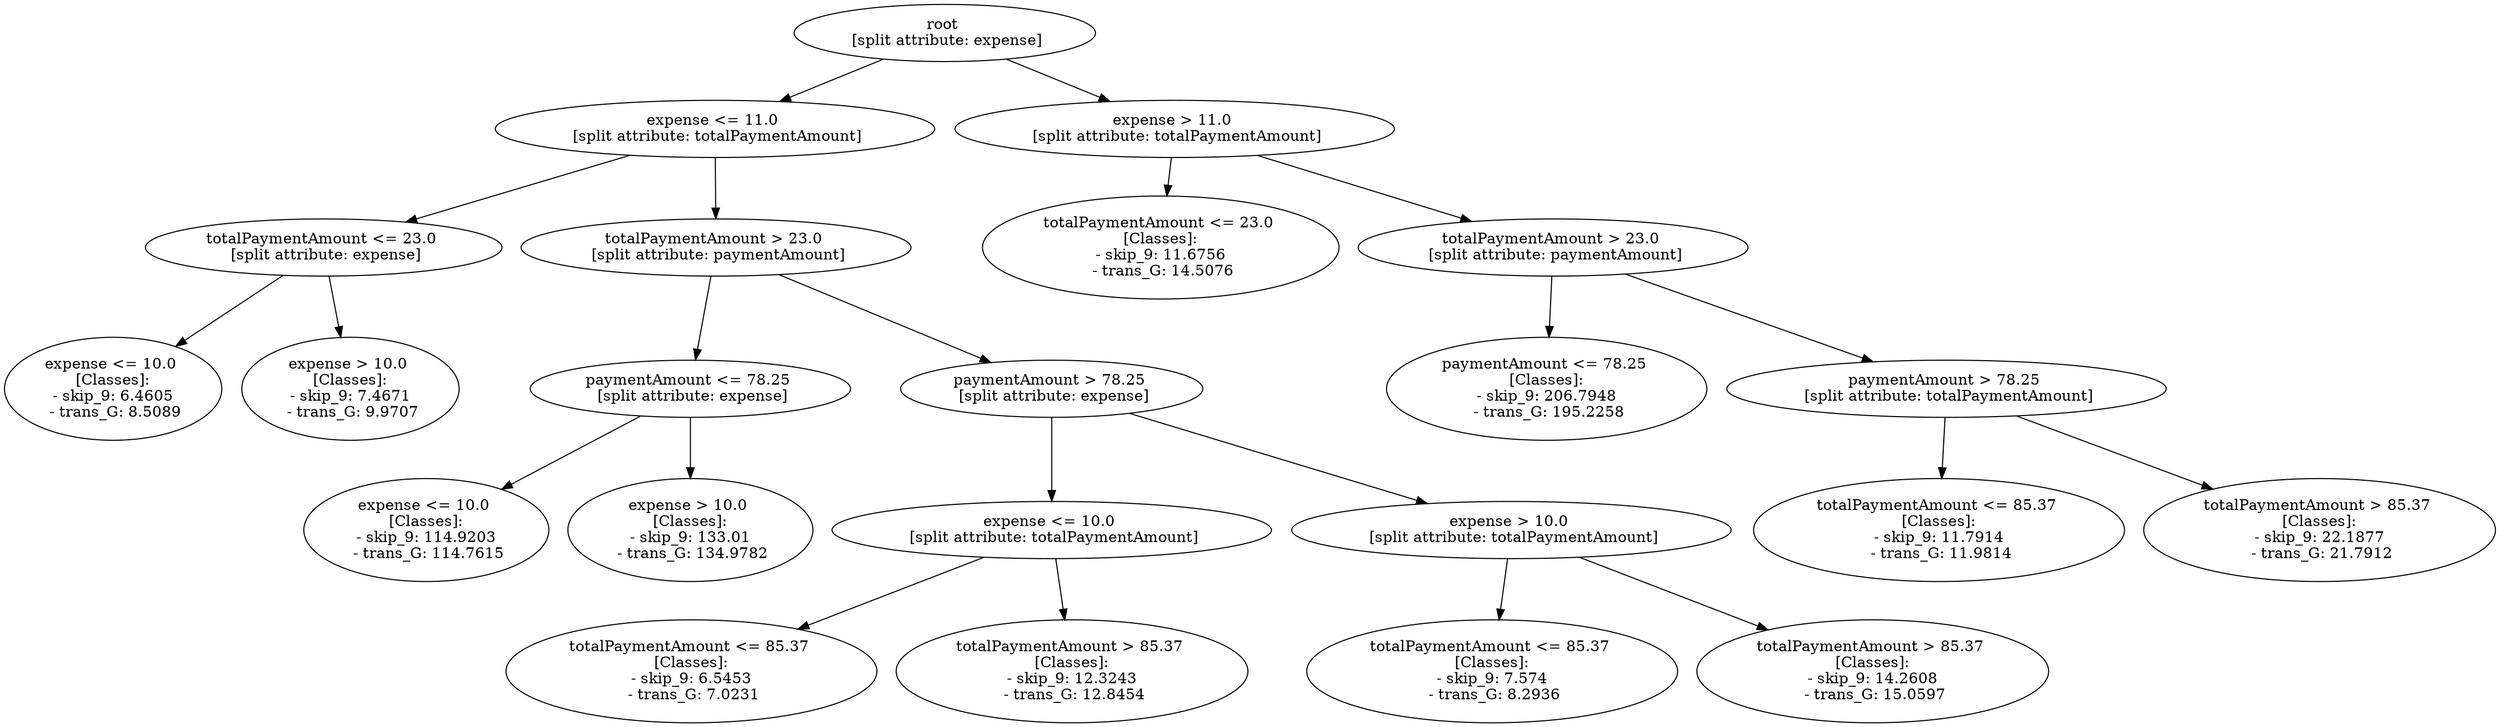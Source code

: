 // Road_Traffic_Fine_Management_Process-p_13-8
digraph "Road_Traffic_Fine_Management_Process-p_13-8" {
	"6b69866e-2fd2-47bf-b9ed-3d72f0dc3be9" [label="root 
 [split attribute: expense]"]
	"2678161d-5dbd-471c-b4a0-daf375390883" [label="expense <= 11.0 
 [split attribute: totalPaymentAmount]"]
	"6b69866e-2fd2-47bf-b9ed-3d72f0dc3be9" -> "2678161d-5dbd-471c-b4a0-daf375390883"
	"dcba69df-a138-4579-ae7e-e0eb8e87c475" [label="totalPaymentAmount <= 23.0 
 [split attribute: expense]"]
	"2678161d-5dbd-471c-b4a0-daf375390883" -> "dcba69df-a138-4579-ae7e-e0eb8e87c475"
	"5570dc62-6169-4957-b13d-23661b4795e8" [label="expense <= 10.0 
 [Classes]: 
 - skip_9: 6.4605 
 - trans_G: 8.5089"]
	"dcba69df-a138-4579-ae7e-e0eb8e87c475" -> "5570dc62-6169-4957-b13d-23661b4795e8"
	"74c5aca1-31e1-4483-8439-bc4a93696e25" [label="expense > 10.0 
 [Classes]: 
 - skip_9: 7.4671 
 - trans_G: 9.9707"]
	"dcba69df-a138-4579-ae7e-e0eb8e87c475" -> "74c5aca1-31e1-4483-8439-bc4a93696e25"
	"cc676029-9841-46ed-a456-872cb0b03ee1" [label="totalPaymentAmount > 23.0 
 [split attribute: paymentAmount]"]
	"2678161d-5dbd-471c-b4a0-daf375390883" -> "cc676029-9841-46ed-a456-872cb0b03ee1"
	"8fcb2c11-2f97-44ad-b8e0-131ccf403937" [label="paymentAmount <= 78.25 
 [split attribute: expense]"]
	"cc676029-9841-46ed-a456-872cb0b03ee1" -> "8fcb2c11-2f97-44ad-b8e0-131ccf403937"
	"7d638f93-d775-41a1-a41d-1b4ebc9c0b3f" [label="expense <= 10.0 
 [Classes]: 
 - skip_9: 114.9203 
 - trans_G: 114.7615"]
	"8fcb2c11-2f97-44ad-b8e0-131ccf403937" -> "7d638f93-d775-41a1-a41d-1b4ebc9c0b3f"
	"5452be71-2c12-4ac3-ab3b-f20e3d84a427" [label="expense > 10.0 
 [Classes]: 
 - skip_9: 133.01 
 - trans_G: 134.9782"]
	"8fcb2c11-2f97-44ad-b8e0-131ccf403937" -> "5452be71-2c12-4ac3-ab3b-f20e3d84a427"
	"c7961856-88f3-4c2d-880f-4b64964ee457" [label="paymentAmount > 78.25 
 [split attribute: expense]"]
	"cc676029-9841-46ed-a456-872cb0b03ee1" -> "c7961856-88f3-4c2d-880f-4b64964ee457"
	"1d2b3c5d-c388-4bc0-825a-0cad2500fe8e" [label="expense <= 10.0 
 [split attribute: totalPaymentAmount]"]
	"c7961856-88f3-4c2d-880f-4b64964ee457" -> "1d2b3c5d-c388-4bc0-825a-0cad2500fe8e"
	"407c2149-4312-408d-b628-f62f1ba02819" [label="totalPaymentAmount <= 85.37 
 [Classes]: 
 - skip_9: 6.5453 
 - trans_G: 7.0231"]
	"1d2b3c5d-c388-4bc0-825a-0cad2500fe8e" -> "407c2149-4312-408d-b628-f62f1ba02819"
	"69f1a6db-ba83-436b-9edc-8da0995f2408" [label="totalPaymentAmount > 85.37 
 [Classes]: 
 - skip_9: 12.3243 
 - trans_G: 12.8454"]
	"1d2b3c5d-c388-4bc0-825a-0cad2500fe8e" -> "69f1a6db-ba83-436b-9edc-8da0995f2408"
	"7fd363e4-aef3-4741-a06e-db42fb6e2de4" [label="expense > 10.0 
 [split attribute: totalPaymentAmount]"]
	"c7961856-88f3-4c2d-880f-4b64964ee457" -> "7fd363e4-aef3-4741-a06e-db42fb6e2de4"
	"66d4778a-0711-4fab-bdcd-385ecc0adefe" [label="totalPaymentAmount <= 85.37 
 [Classes]: 
 - skip_9: 7.574 
 - trans_G: 8.2936"]
	"7fd363e4-aef3-4741-a06e-db42fb6e2de4" -> "66d4778a-0711-4fab-bdcd-385ecc0adefe"
	"973ab48b-5219-462f-8e03-0c6b9b85582d" [label="totalPaymentAmount > 85.37 
 [Classes]: 
 - skip_9: 14.2608 
 - trans_G: 15.0597"]
	"7fd363e4-aef3-4741-a06e-db42fb6e2de4" -> "973ab48b-5219-462f-8e03-0c6b9b85582d"
	"9e89e1a2-d8f4-4ece-ad2a-1efbfe51eec9" [label="expense > 11.0 
 [split attribute: totalPaymentAmount]"]
	"6b69866e-2fd2-47bf-b9ed-3d72f0dc3be9" -> "9e89e1a2-d8f4-4ece-ad2a-1efbfe51eec9"
	"02e0982e-e475-4766-afa9-2bbe3f5b1e7e" [label="totalPaymentAmount <= 23.0 
 [Classes]: 
 - skip_9: 11.6756 
 - trans_G: 14.5076"]
	"9e89e1a2-d8f4-4ece-ad2a-1efbfe51eec9" -> "02e0982e-e475-4766-afa9-2bbe3f5b1e7e"
	"7466eba5-6465-489b-856d-b3feed0b0604" [label="totalPaymentAmount > 23.0 
 [split attribute: paymentAmount]"]
	"9e89e1a2-d8f4-4ece-ad2a-1efbfe51eec9" -> "7466eba5-6465-489b-856d-b3feed0b0604"
	"0782b700-fdf7-4d5d-81ed-b64e1ac37c2a" [label="paymentAmount <= 78.25 
 [Classes]: 
 - skip_9: 206.7948 
 - trans_G: 195.2258"]
	"7466eba5-6465-489b-856d-b3feed0b0604" -> "0782b700-fdf7-4d5d-81ed-b64e1ac37c2a"
	"357957ea-5b00-4a94-80eb-889e7db4a286" [label="paymentAmount > 78.25 
 [split attribute: totalPaymentAmount]"]
	"7466eba5-6465-489b-856d-b3feed0b0604" -> "357957ea-5b00-4a94-80eb-889e7db4a286"
	"dd38aae4-f817-4df2-81a0-74befcd4a0c0" [label="totalPaymentAmount <= 85.37 
 [Classes]: 
 - skip_9: 11.7914 
 - trans_G: 11.9814"]
	"357957ea-5b00-4a94-80eb-889e7db4a286" -> "dd38aae4-f817-4df2-81a0-74befcd4a0c0"
	"101c5fc7-9949-40f4-9523-9d64fe2e2256" [label="totalPaymentAmount > 85.37 
 [Classes]: 
 - skip_9: 22.1877 
 - trans_G: 21.7912"]
	"357957ea-5b00-4a94-80eb-889e7db4a286" -> "101c5fc7-9949-40f4-9523-9d64fe2e2256"
}
